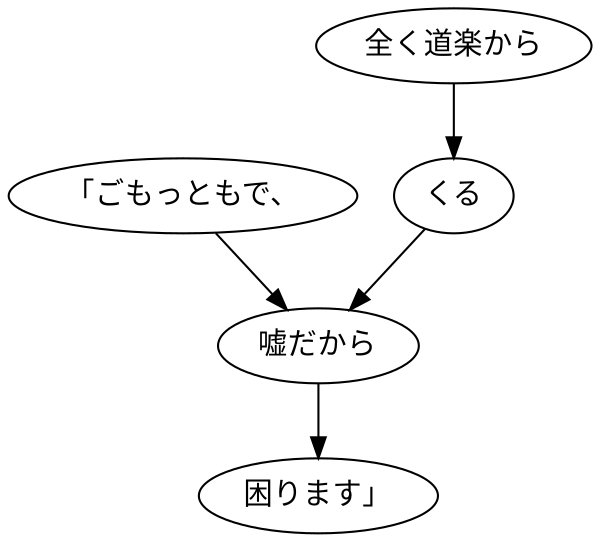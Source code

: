 digraph graph2133 {
	node0 [label="「ごもっともで、"];
	node1 [label="全く道楽から"];
	node2 [label="くる"];
	node3 [label="嘘だから"];
	node4 [label="困ります」"];
	node0 -> node3;
	node1 -> node2;
	node2 -> node3;
	node3 -> node4;
}

